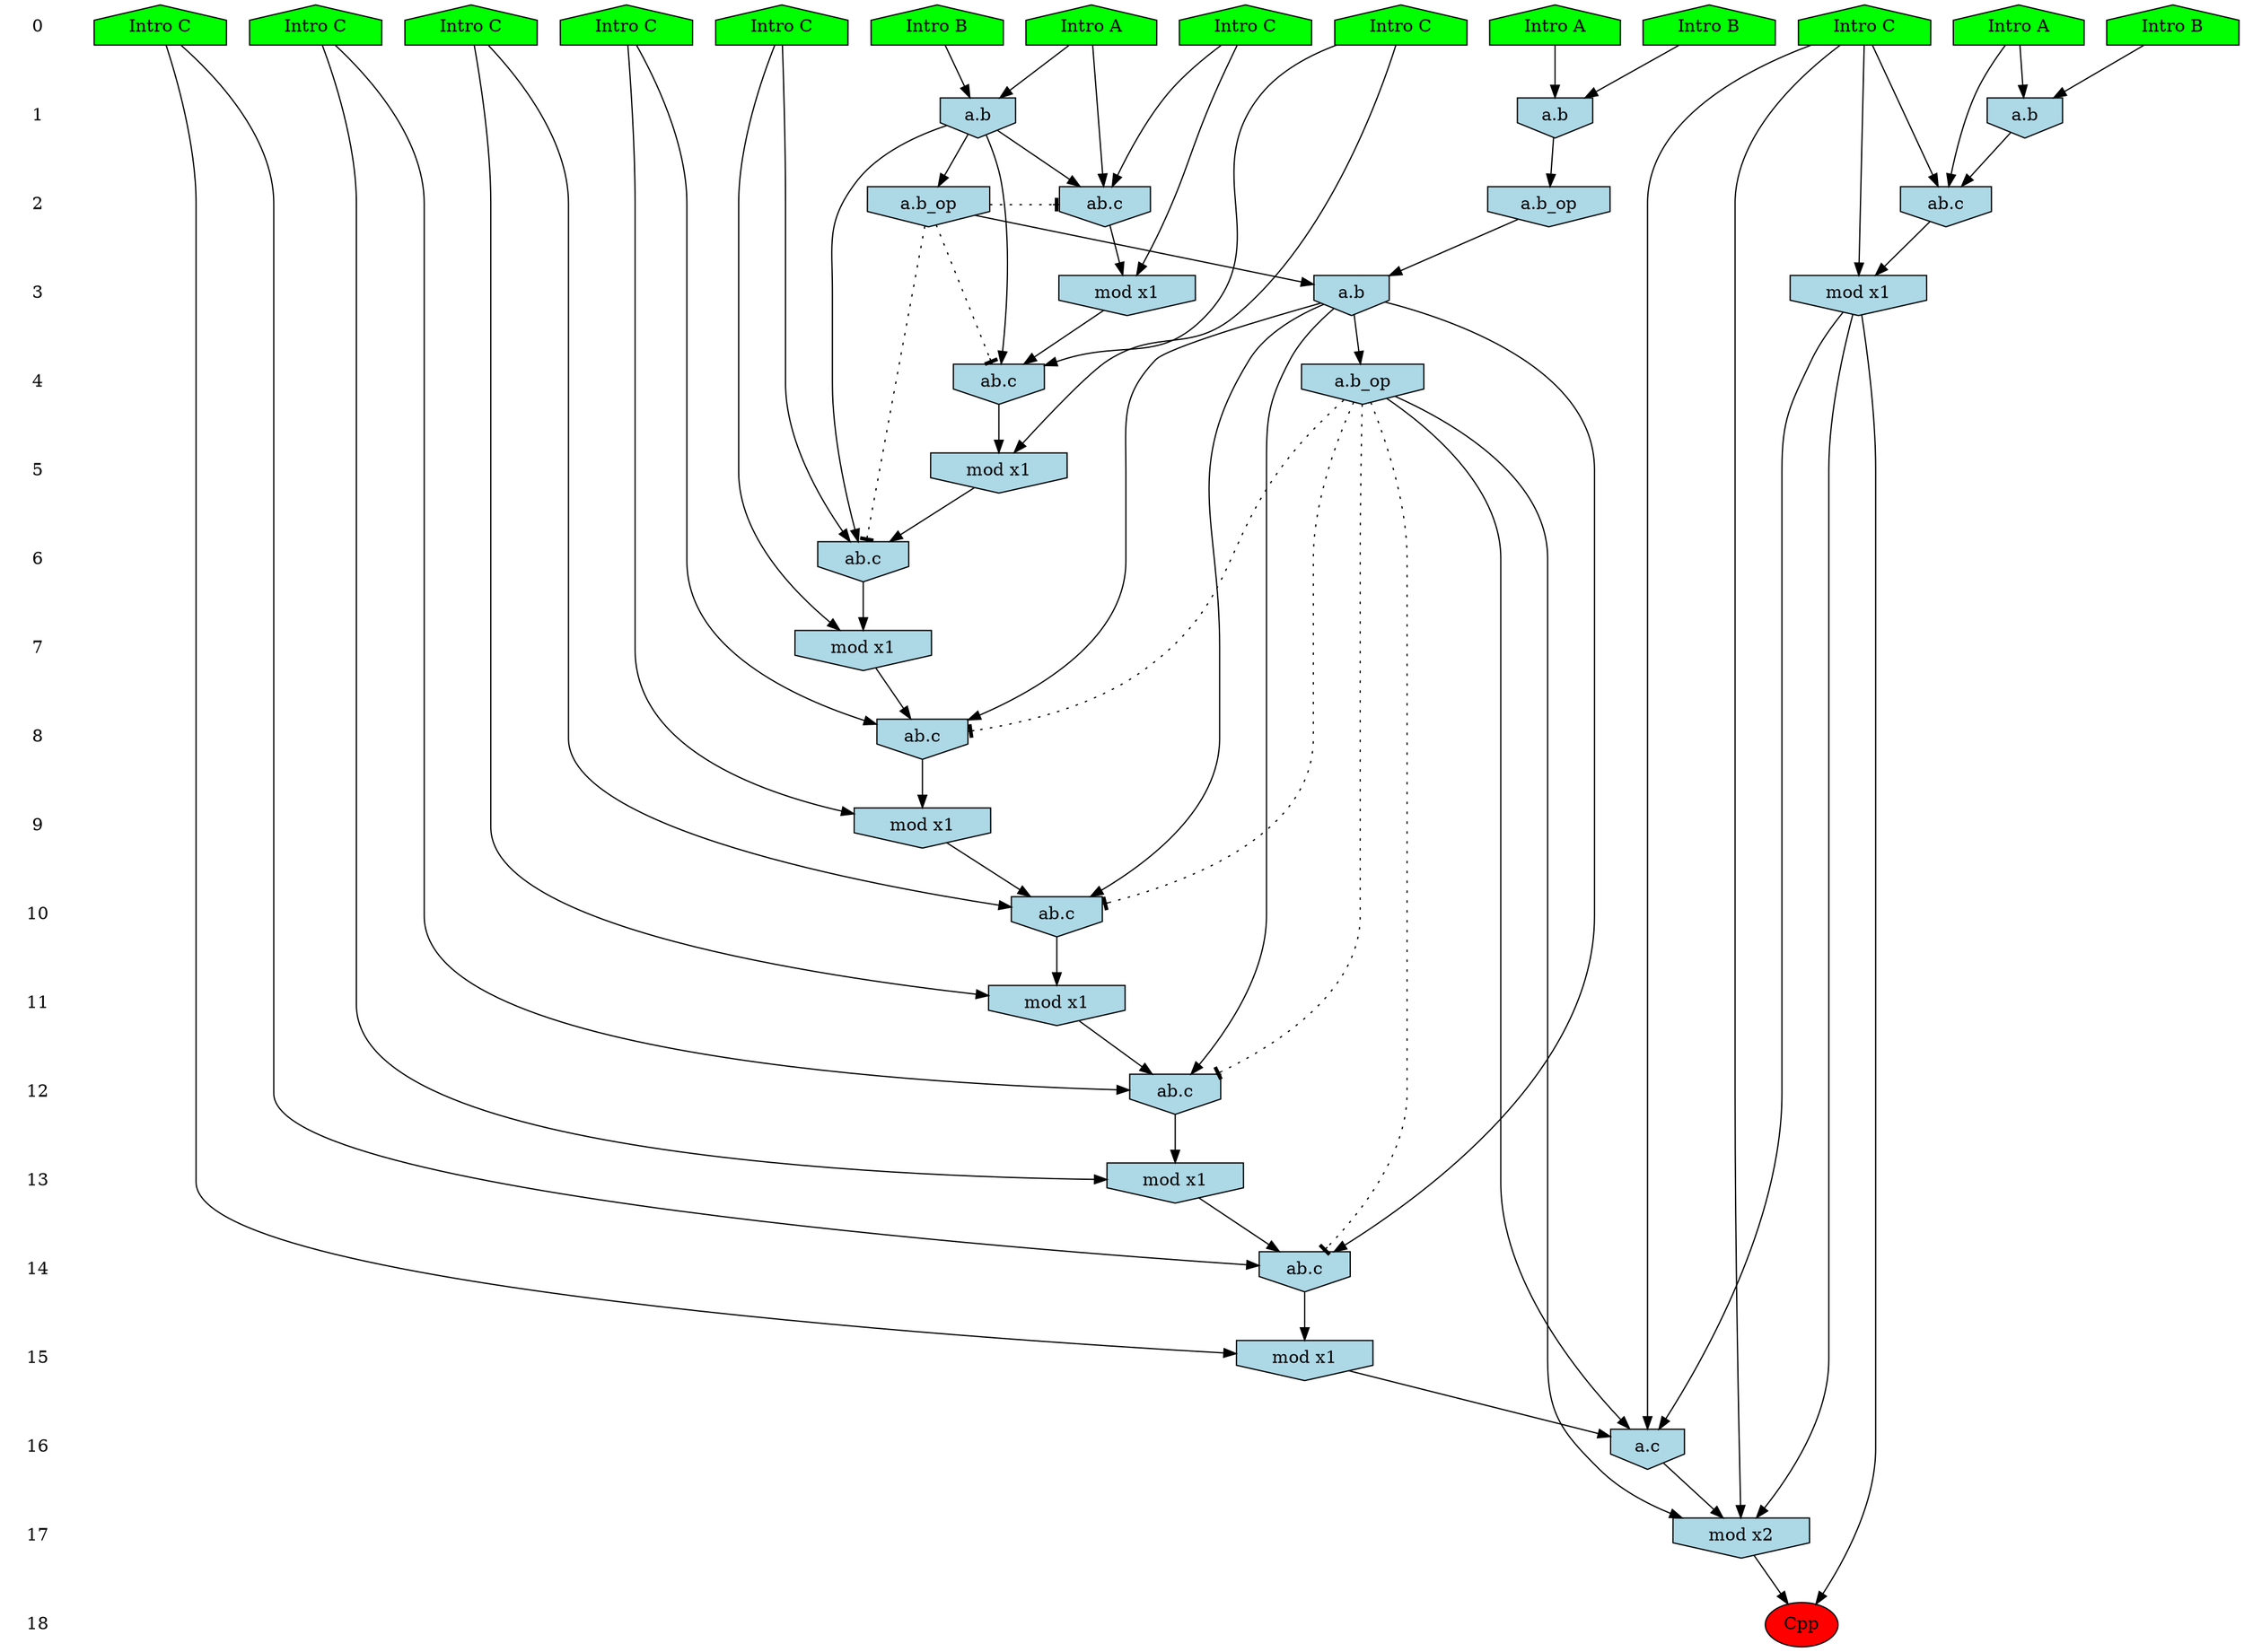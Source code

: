 /* Compression of 1 causal flows obtained in average at 1.908022E+01 t.u */
/* Compressed causal flows were: [3473] */
digraph G{
 ranksep=.5 ; 
{ rank = same ; "0" [shape=plaintext] ; node_1 [label ="Intro B", shape=house, style=filled, fillcolor=green] ;
node_2 [label ="Intro A", shape=house, style=filled, fillcolor=green] ;
node_3 [label ="Intro A", shape=house, style=filled, fillcolor=green] ;
node_4 [label ="Intro B", shape=house, style=filled, fillcolor=green] ;
node_5 [label ="Intro B", shape=house, style=filled, fillcolor=green] ;
node_6 [label ="Intro A", shape=house, style=filled, fillcolor=green] ;
node_7 [label ="Intro C", shape=house, style=filled, fillcolor=green] ;
node_8 [label ="Intro C", shape=house, style=filled, fillcolor=green] ;
node_9 [label ="Intro C", shape=house, style=filled, fillcolor=green] ;
node_10 [label ="Intro C", shape=house, style=filled, fillcolor=green] ;
node_11 [label ="Intro C", shape=house, style=filled, fillcolor=green] ;
node_12 [label ="Intro C", shape=house, style=filled, fillcolor=green] ;
node_13 [label ="Intro C", shape=house, style=filled, fillcolor=green] ;
node_14 [label ="Intro C", shape=house, style=filled, fillcolor=green] ;
}
{ rank = same ; "1" [shape=plaintext] ; node_15 [label="a.b", shape=invhouse, style=filled, fillcolor = lightblue] ;
node_16 [label="a.b", shape=invhouse, style=filled, fillcolor = lightblue] ;
node_20 [label="a.b", shape=invhouse, style=filled, fillcolor = lightblue] ;
}
{ rank = same ; "2" [shape=plaintext] ; node_17 [label="ab.c", shape=invhouse, style=filled, fillcolor = lightblue] ;
node_21 [label="ab.c", shape=invhouse, style=filled, fillcolor = lightblue] ;
node_24 [label="a.b_op", shape=invhouse, style=filled, fillcolor = lightblue] ;
node_27 [label="a.b_op", shape=invhouse, style=filled, fillcolor = lightblue] ;
}
{ rank = same ; "3" [shape=plaintext] ; node_18 [label="mod x1", shape=invhouse, style=filled, fillcolor = lightblue] ;
node_26 [label="mod x1", shape=invhouse, style=filled, fillcolor = lightblue] ;
node_28 [label="a.b", shape=invhouse, style=filled, fillcolor = lightblue] ;
}
{ rank = same ; "4" [shape=plaintext] ; node_19 [label="ab.c", shape=invhouse, style=filled, fillcolor = lightblue] ;
node_37 [label="a.b_op", shape=invhouse, style=filled, fillcolor = lightblue] ;
}
{ rank = same ; "5" [shape=plaintext] ; node_22 [label="mod x1", shape=invhouse, style=filled, fillcolor = lightblue] ;
}
{ rank = same ; "6" [shape=plaintext] ; node_23 [label="ab.c", shape=invhouse, style=filled, fillcolor = lightblue] ;
}
{ rank = same ; "7" [shape=plaintext] ; node_25 [label="mod x1", shape=invhouse, style=filled, fillcolor = lightblue] ;
}
{ rank = same ; "8" [shape=plaintext] ; node_29 [label="ab.c", shape=invhouse, style=filled, fillcolor = lightblue] ;
}
{ rank = same ; "9" [shape=plaintext] ; node_30 [label="mod x1", shape=invhouse, style=filled, fillcolor = lightblue] ;
}
{ rank = same ; "10" [shape=plaintext] ; node_31 [label="ab.c", shape=invhouse, style=filled, fillcolor = lightblue] ;
}
{ rank = same ; "11" [shape=plaintext] ; node_32 [label="mod x1", shape=invhouse, style=filled, fillcolor = lightblue] ;
}
{ rank = same ; "12" [shape=plaintext] ; node_33 [label="ab.c", shape=invhouse, style=filled, fillcolor = lightblue] ;
}
{ rank = same ; "13" [shape=plaintext] ; node_34 [label="mod x1", shape=invhouse, style=filled, fillcolor = lightblue] ;
}
{ rank = same ; "14" [shape=plaintext] ; node_35 [label="ab.c", shape=invhouse, style=filled, fillcolor = lightblue] ;
}
{ rank = same ; "15" [shape=plaintext] ; node_36 [label="mod x1", shape=invhouse, style=filled, fillcolor = lightblue] ;
}
{ rank = same ; "16" [shape=plaintext] ; node_38 [label="a.c", shape=invhouse, style=filled, fillcolor = lightblue] ;
}
{ rank = same ; "17" [shape=plaintext] ; node_39 [label="mod x2", shape=invhouse, style=filled, fillcolor = lightblue] ;
}
{ rank = same ; "18" [shape=plaintext] ; node_40 [label ="Cpp", style=filled, fillcolor=red] ;
}
"0" -> "1" [style="invis"]; 
"1" -> "2" [style="invis"]; 
"2" -> "3" [style="invis"]; 
"3" -> "4" [style="invis"]; 
"4" -> "5" [style="invis"]; 
"5" -> "6" [style="invis"]; 
"6" -> "7" [style="invis"]; 
"7" -> "8" [style="invis"]; 
"8" -> "9" [style="invis"]; 
"9" -> "10" [style="invis"]; 
"10" -> "11" [style="invis"]; 
"11" -> "12" [style="invis"]; 
"12" -> "13" [style="invis"]; 
"13" -> "14" [style="invis"]; 
"14" -> "15" [style="invis"]; 
"15" -> "16" [style="invis"]; 
"16" -> "17" [style="invis"]; 
"17" -> "18" [style="invis"]; 
node_1 -> node_15
node_6 -> node_15
node_3 -> node_16
node_4 -> node_16
node_6 -> node_17
node_12 -> node_17
node_15 -> node_17
node_12 -> node_18
node_17 -> node_18
node_7 -> node_19
node_15 -> node_19
node_18 -> node_19
node_2 -> node_20
node_5 -> node_20
node_2 -> node_21
node_13 -> node_21
node_20 -> node_21
node_7 -> node_22
node_19 -> node_22
node_11 -> node_23
node_15 -> node_23
node_22 -> node_23
node_15 -> node_24
node_11 -> node_25
node_23 -> node_25
node_13 -> node_26
node_21 -> node_26
node_16 -> node_27
node_24 -> node_28
node_27 -> node_28
node_14 -> node_29
node_25 -> node_29
node_28 -> node_29
node_14 -> node_30
node_29 -> node_30
node_9 -> node_31
node_28 -> node_31
node_30 -> node_31
node_9 -> node_32
node_31 -> node_32
node_8 -> node_33
node_28 -> node_33
node_32 -> node_33
node_8 -> node_34
node_33 -> node_34
node_10 -> node_35
node_28 -> node_35
node_34 -> node_35
node_10 -> node_36
node_35 -> node_36
node_28 -> node_37
node_13 -> node_38
node_26 -> node_38
node_36 -> node_38
node_37 -> node_38
node_13 -> node_39
node_26 -> node_39
node_37 -> node_39
node_38 -> node_39
node_26 -> node_40
node_39 -> node_40
node_24 -> node_23 [style=dotted, arrowhead = tee] 
node_24 -> node_19 [style=dotted, arrowhead = tee] 
node_24 -> node_17 [style=dotted, arrowhead = tee] 
node_37 -> node_35 [style=dotted, arrowhead = tee] 
node_37 -> node_33 [style=dotted, arrowhead = tee] 
node_37 -> node_31 [style=dotted, arrowhead = tee] 
node_37 -> node_29 [style=dotted, arrowhead = tee] 
}
/*
 Dot generation time: 0.000168
*/